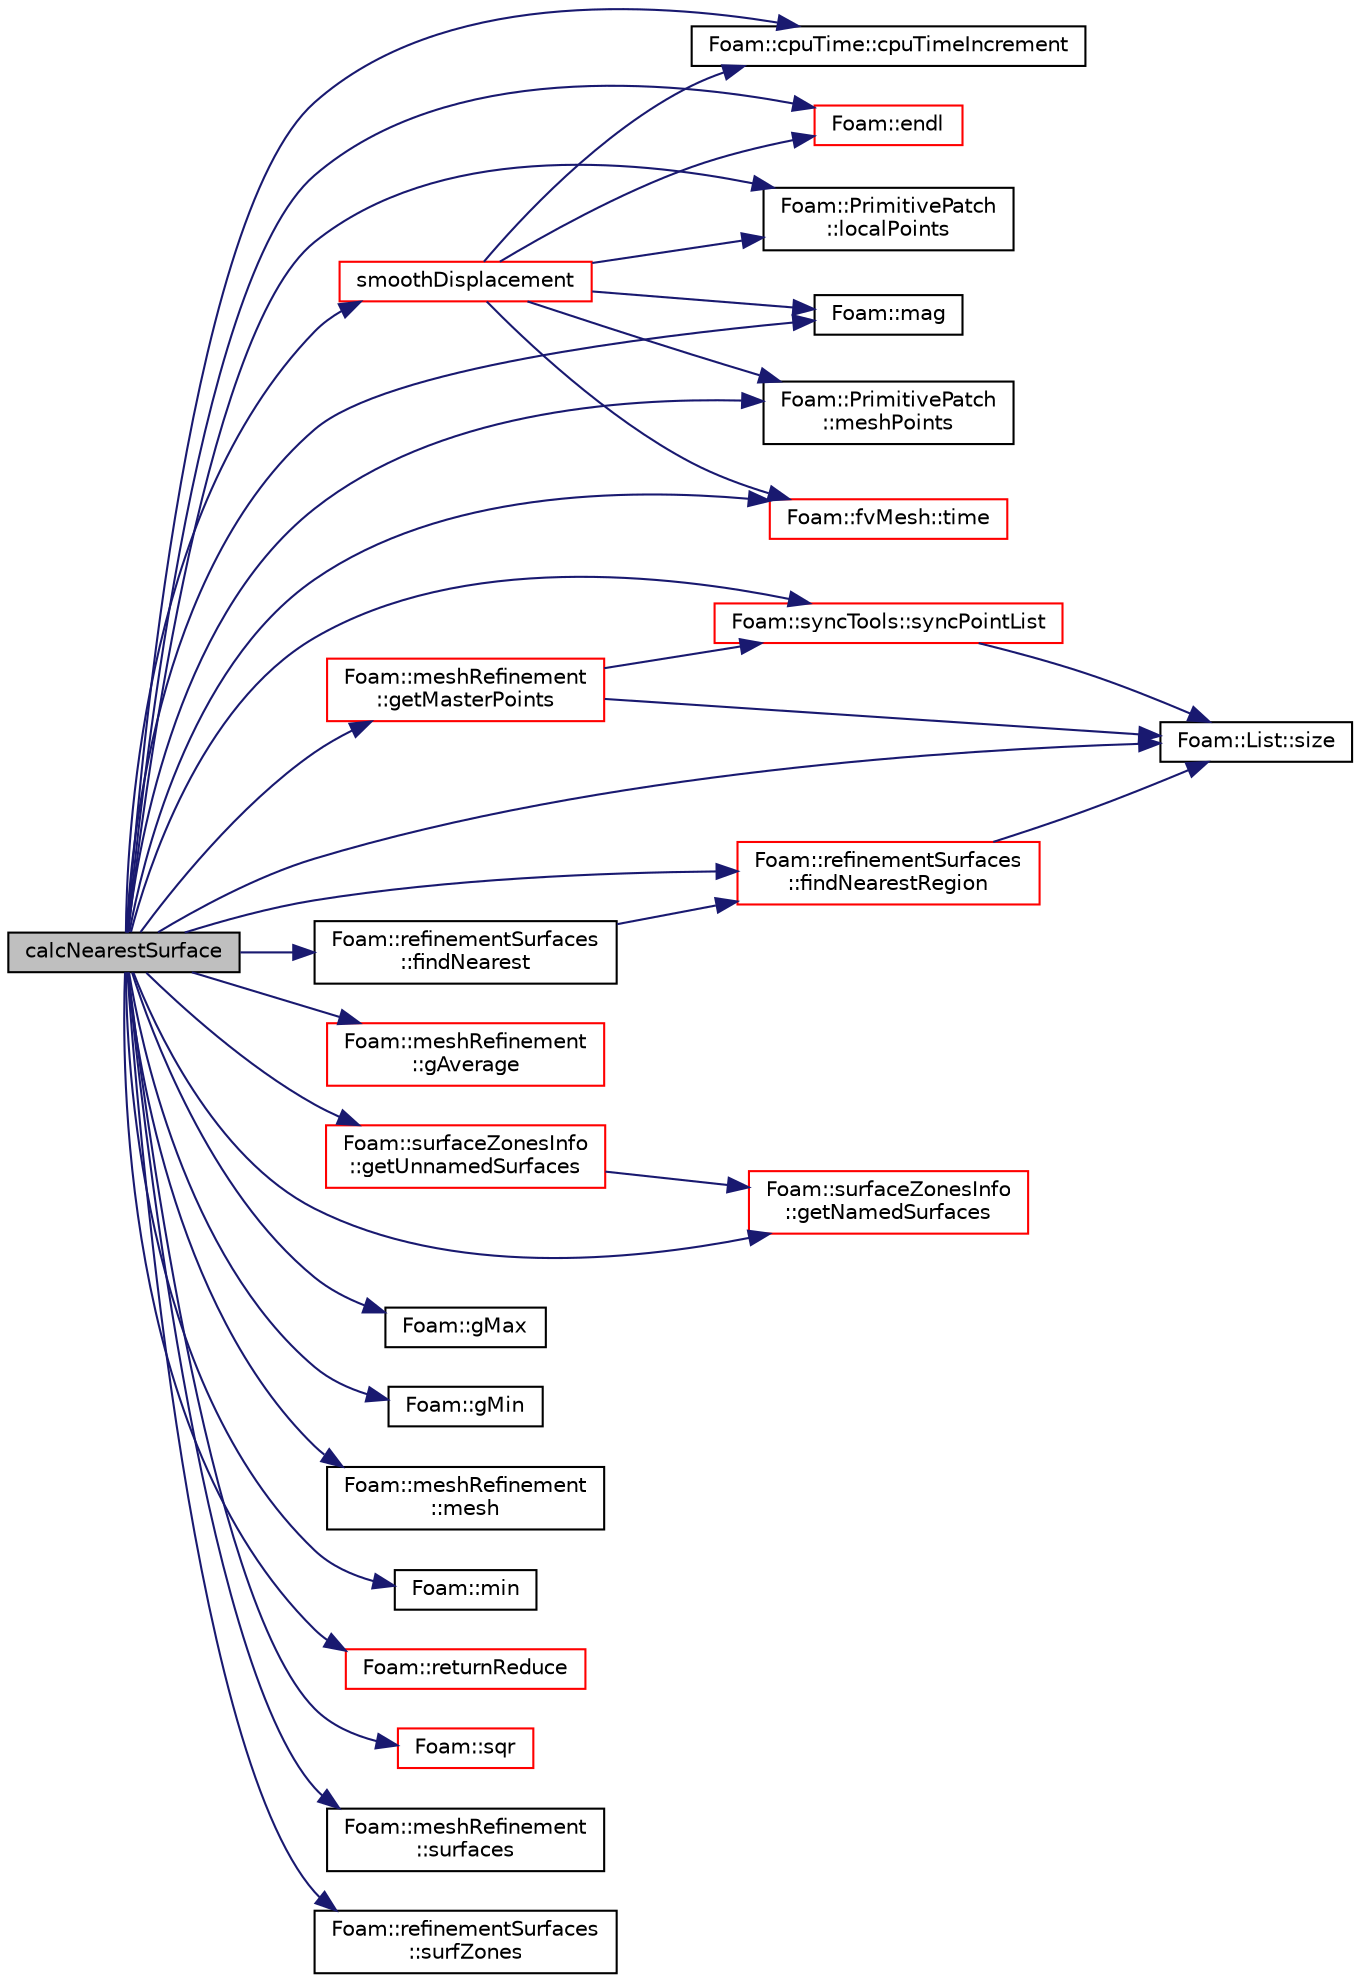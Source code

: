 digraph "calcNearestSurface"
{
  bgcolor="transparent";
  edge [fontname="Helvetica",fontsize="10",labelfontname="Helvetica",labelfontsize="10"];
  node [fontname="Helvetica",fontsize="10",shape=record];
  rankdir="LR";
  Node3785 [label="calcNearestSurface",height=0.2,width=0.4,color="black", fillcolor="grey75", style="filled", fontcolor="black"];
  Node3785 -> Node3786 [color="midnightblue",fontsize="10",style="solid",fontname="Helvetica"];
  Node3786 [label="Foam::cpuTime::cpuTimeIncrement",height=0.2,width=0.4,color="black",URL="$a29837.html#a4175329836735c8e826766a016455fa1",tooltip="Return CPU time (in seconds) since last call to cpuTimeIncrement() "];
  Node3785 -> Node3787 [color="midnightblue",fontsize="10",style="solid",fontname="Helvetica"];
  Node3787 [label="Foam::endl",height=0.2,width=0.4,color="red",URL="$a21851.html#a2db8fe02a0d3909e9351bb4275b23ce4",tooltip="Add newline and flush stream. "];
  Node3785 -> Node3789 [color="midnightblue",fontsize="10",style="solid",fontname="Helvetica"];
  Node3789 [label="Foam::refinementSurfaces\l::findNearest",height=0.2,width=0.4,color="black",URL="$a25881.html#a3e311ebb96da615d7859bbedd4c69617",tooltip="Find nearest point on surfaces. "];
  Node3789 -> Node3790 [color="midnightblue",fontsize="10",style="solid",fontname="Helvetica"];
  Node3790 [label="Foam::refinementSurfaces\l::findNearestRegion",height=0.2,width=0.4,color="red",URL="$a25881.html#a80e23a2f389ab4ce2d741d30fa067985",tooltip="Find nearest point on surfaces. Return surface and region on. "];
  Node3790 -> Node3793 [color="midnightblue",fontsize="10",style="solid",fontname="Helvetica"];
  Node3793 [label="Foam::List::size",height=0.2,width=0.4,color="black",URL="$a26833.html#a8a5f6fa29bd4b500caf186f60245b384",tooltip="Override size to be inconsistent with allocated storage. "];
  Node3785 -> Node3790 [color="midnightblue",fontsize="10",style="solid",fontname="Helvetica"];
  Node3785 -> Node3794 [color="midnightblue",fontsize="10",style="solid",fontname="Helvetica"];
  Node3794 [label="Foam::meshRefinement\l::gAverage",height=0.2,width=0.4,color="red",URL="$a25857.html#a7e4205ba28cb720bb897769658b2bcc2",tooltip="Helper: calculate average. "];
  Node3785 -> Node4143 [color="midnightblue",fontsize="10",style="solid",fontname="Helvetica"];
  Node4143 [label="Foam::meshRefinement\l::getMasterPoints",height=0.2,width=0.4,color="red",URL="$a25857.html#ab7f36dd5e2a0f638f316332f5e355ea6",tooltip="Determine master point for subset of points. If coupled. "];
  Node4143 -> Node3793 [color="midnightblue",fontsize="10",style="solid",fontname="Helvetica"];
  Node4143 -> Node4130 [color="midnightblue",fontsize="10",style="solid",fontname="Helvetica"];
  Node4130 [label="Foam::syncTools::syncPointList",height=0.2,width=0.4,color="red",URL="$a28657.html#a197ed77a9101bdfb37253bd3f507c017",tooltip="Synchronize values on all mesh points. "];
  Node4130 -> Node3793 [color="midnightblue",fontsize="10",style="solid",fontname="Helvetica"];
  Node3785 -> Node4170 [color="midnightblue",fontsize="10",style="solid",fontname="Helvetica"];
  Node4170 [label="Foam::surfaceZonesInfo\l::getNamedSurfaces",height=0.2,width=0.4,color="red",URL="$a25885.html#a59d8871cd9c916017046af1f0a57c60f",tooltip="Get indices of named surfaces (surfaces with faceZoneName) "];
  Node3785 -> Node4187 [color="midnightblue",fontsize="10",style="solid",fontname="Helvetica"];
  Node4187 [label="Foam::surfaceZonesInfo\l::getUnnamedSurfaces",height=0.2,width=0.4,color="red",URL="$a25885.html#a1f8c08324d9ad320e759f30f23b2d151",tooltip="Get indices of unnamed surfaces (surfaces without faceZoneName) "];
  Node4187 -> Node4170 [color="midnightblue",fontsize="10",style="solid",fontname="Helvetica"];
  Node3785 -> Node4189 [color="midnightblue",fontsize="10",style="solid",fontname="Helvetica"];
  Node4189 [label="Foam::gMax",height=0.2,width=0.4,color="black",URL="$a21851.html#ae8d631fb8e841947408bb711abfb1e67"];
  Node3785 -> Node4190 [color="midnightblue",fontsize="10",style="solid",fontname="Helvetica"];
  Node4190 [label="Foam::gMin",height=0.2,width=0.4,color="black",URL="$a21851.html#aca330ee6cfe7d602300dbc5905f8c9f6"];
  Node3785 -> Node4191 [color="midnightblue",fontsize="10",style="solid",fontname="Helvetica"];
  Node4191 [label="Foam::PrimitivePatch\l::localPoints",height=0.2,width=0.4,color="black",URL="$a28693.html#aca6c65ee2831bb6795149af7635640a2",tooltip="Return pointField of points in patch. "];
  Node3785 -> Node3860 [color="midnightblue",fontsize="10",style="solid",fontname="Helvetica"];
  Node3860 [label="Foam::mag",height=0.2,width=0.4,color="black",URL="$a21851.html#a929da2a3fdcf3dacbbe0487d3a330dae"];
  Node3785 -> Node4192 [color="midnightblue",fontsize="10",style="solid",fontname="Helvetica"];
  Node4192 [label="Foam::meshRefinement\l::mesh",height=0.2,width=0.4,color="black",URL="$a25857.html#a470f06cfb9b6ee887cd85d63de275607",tooltip="Reference to mesh. "];
  Node3785 -> Node4132 [color="midnightblue",fontsize="10",style="solid",fontname="Helvetica"];
  Node4132 [label="Foam::PrimitivePatch\l::meshPoints",height=0.2,width=0.4,color="black",URL="$a28693.html#a52e3a457780fe74b31d39dc046bce1d8",tooltip="Return labelList of mesh points in patch. They are constructed. "];
  Node3785 -> Node4102 [color="midnightblue",fontsize="10",style="solid",fontname="Helvetica"];
  Node4102 [label="Foam::min",height=0.2,width=0.4,color="black",URL="$a21851.html#a253e112ad2d56d96230ff39ea7f442dc"];
  Node3785 -> Node4193 [color="midnightblue",fontsize="10",style="solid",fontname="Helvetica"];
  Node4193 [label="Foam::returnReduce",height=0.2,width=0.4,color="red",URL="$a21851.html#a8d528a67d2a9c6fe4fb94bc86872624b"];
  Node3785 -> Node3793 [color="midnightblue",fontsize="10",style="solid",fontname="Helvetica"];
  Node3785 -> Node4195 [color="midnightblue",fontsize="10",style="solid",fontname="Helvetica"];
  Node4195 [label="smoothDisplacement",height=0.2,width=0.4,color="red",URL="$a25921.html#ab9edad6f253859d05fb0b849fc55f5e2",tooltip="Smooth the displacement field to the internal. "];
  Node4195 -> Node3787 [color="midnightblue",fontsize="10",style="solid",fontname="Helvetica"];
  Node4195 -> Node3937 [color="midnightblue",fontsize="10",style="solid",fontname="Helvetica"];
  Node3937 [label="Foam::fvMesh::time",height=0.2,width=0.4,color="red",URL="$a23593.html#a0d94096809fe3376b29a2a29ca11bb18",tooltip="Return the top-level database. "];
  Node4195 -> Node3786 [color="midnightblue",fontsize="10",style="solid",fontname="Helvetica"];
  Node4195 -> Node3860 [color="midnightblue",fontsize="10",style="solid",fontname="Helvetica"];
  Node4195 -> Node4132 [color="midnightblue",fontsize="10",style="solid",fontname="Helvetica"];
  Node4195 -> Node4191 [color="midnightblue",fontsize="10",style="solid",fontname="Helvetica"];
  Node3785 -> Node4221 [color="midnightblue",fontsize="10",style="solid",fontname="Helvetica"];
  Node4221 [label="Foam::sqr",height=0.2,width=0.4,color="red",URL="$a21851.html#a277dc11c581d53826ab5090b08f3b17b"];
  Node3785 -> Node4303 [color="midnightblue",fontsize="10",style="solid",fontname="Helvetica"];
  Node4303 [label="Foam::meshRefinement\l::surfaces",height=0.2,width=0.4,color="black",URL="$a25857.html#a3ea0e63e90d6b46bd8364245e32afb33",tooltip="Reference to surface search engines. "];
  Node3785 -> Node4219 [color="midnightblue",fontsize="10",style="solid",fontname="Helvetica"];
  Node4219 [label="Foam::refinementSurfaces\l::surfZones",height=0.2,width=0.4,color="black",URL="$a25881.html#ab01f5ea8179426ce11414d1e1fee91e5"];
  Node3785 -> Node4130 [color="midnightblue",fontsize="10",style="solid",fontname="Helvetica"];
  Node3785 -> Node3937 [color="midnightblue",fontsize="10",style="solid",fontname="Helvetica"];
}

